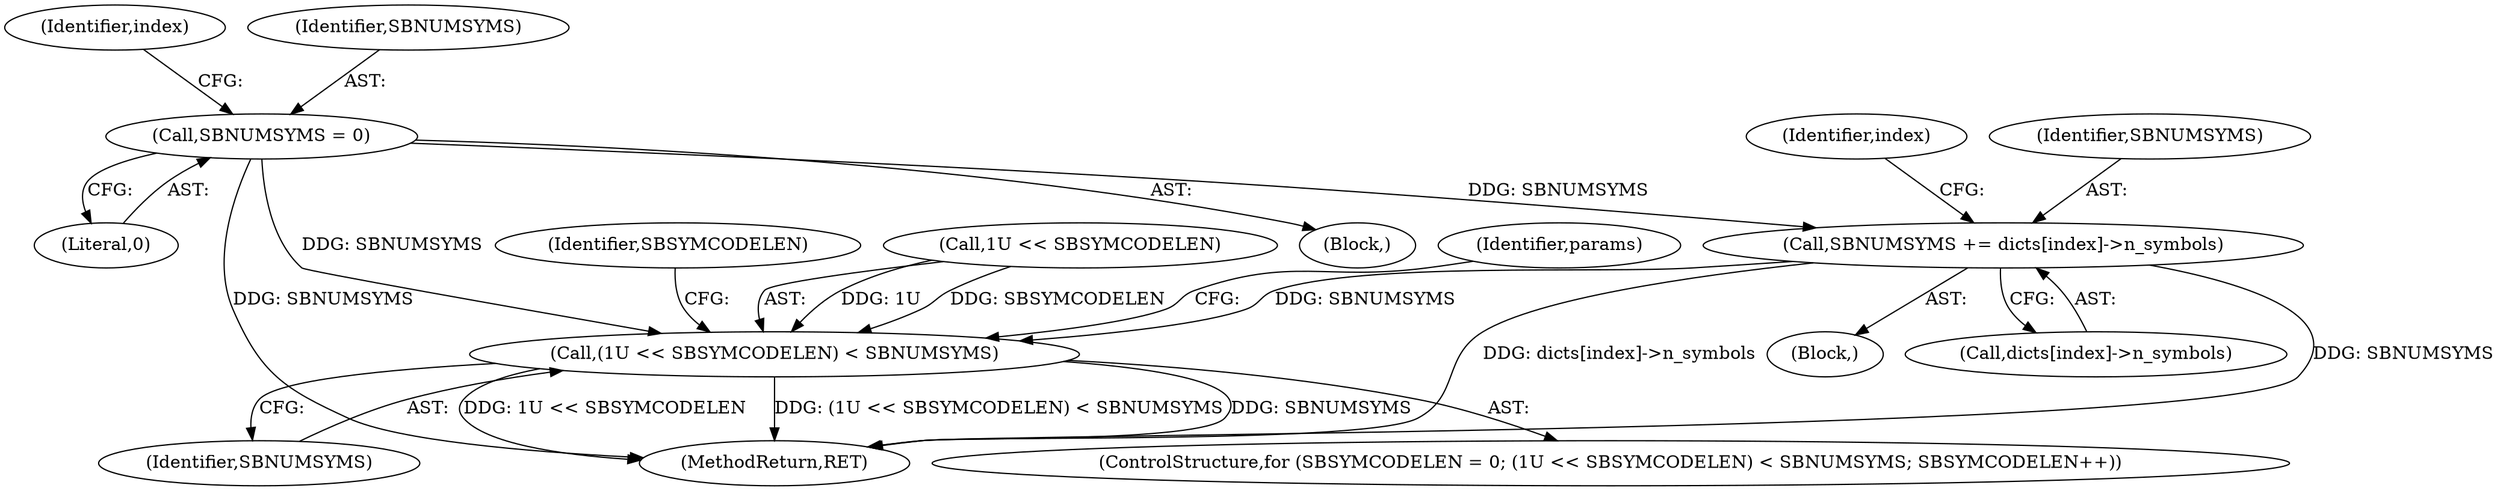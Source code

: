 digraph "0_ghostscript_e698d5c11d27212aa1098bc5b1673a3378563092_19@array" {
"1001393" [label="(Call,SBNUMSYMS += dicts[index]->n_symbols)"];
"1001380" [label="(Call,SBNUMSYMS = 0)"];
"1001463" [label="(Call,(1U << SBSYMCODELEN) < SBNUMSYMS)"];
"1001463" [label="(Call,(1U << SBSYMCODELEN) < SBNUMSYMS)"];
"1001382" [label="(Literal,0)"];
"1001393" [label="(Call,SBNUMSYMS += dicts[index]->n_symbols)"];
"1001469" [label="(Identifier,SBSYMCODELEN)"];
"1001464" [label="(Call,1U << SBSYMCODELEN)"];
"1001473" [label="(Identifier,params)"];
"1001392" [label="(Block,)"];
"1001380" [label="(Call,SBNUMSYMS = 0)"];
"1001395" [label="(Call,dicts[index]->n_symbols)"];
"1001376" [label="(Block,)"];
"1001768" [label="(MethodReturn,RET)"];
"1001385" [label="(Identifier,index)"];
"1001391" [label="(Identifier,index)"];
"1001394" [label="(Identifier,SBNUMSYMS)"];
"1001381" [label="(Identifier,SBNUMSYMS)"];
"1001467" [label="(Identifier,SBNUMSYMS)"];
"1001459" [label="(ControlStructure,for (SBSYMCODELEN = 0; (1U << SBSYMCODELEN) < SBNUMSYMS; SBSYMCODELEN++))"];
"1001393" -> "1001392"  [label="AST: "];
"1001393" -> "1001395"  [label="CFG: "];
"1001394" -> "1001393"  [label="AST: "];
"1001395" -> "1001393"  [label="AST: "];
"1001391" -> "1001393"  [label="CFG: "];
"1001393" -> "1001768"  [label="DDG: SBNUMSYMS"];
"1001393" -> "1001768"  [label="DDG: dicts[index]->n_symbols"];
"1001380" -> "1001393"  [label="DDG: SBNUMSYMS"];
"1001393" -> "1001463"  [label="DDG: SBNUMSYMS"];
"1001380" -> "1001376"  [label="AST: "];
"1001380" -> "1001382"  [label="CFG: "];
"1001381" -> "1001380"  [label="AST: "];
"1001382" -> "1001380"  [label="AST: "];
"1001385" -> "1001380"  [label="CFG: "];
"1001380" -> "1001768"  [label="DDG: SBNUMSYMS"];
"1001380" -> "1001463"  [label="DDG: SBNUMSYMS"];
"1001463" -> "1001459"  [label="AST: "];
"1001463" -> "1001467"  [label="CFG: "];
"1001464" -> "1001463"  [label="AST: "];
"1001467" -> "1001463"  [label="AST: "];
"1001469" -> "1001463"  [label="CFG: "];
"1001473" -> "1001463"  [label="CFG: "];
"1001463" -> "1001768"  [label="DDG: 1U << SBSYMCODELEN"];
"1001463" -> "1001768"  [label="DDG: (1U << SBSYMCODELEN) < SBNUMSYMS"];
"1001463" -> "1001768"  [label="DDG: SBNUMSYMS"];
"1001464" -> "1001463"  [label="DDG: 1U"];
"1001464" -> "1001463"  [label="DDG: SBSYMCODELEN"];
}

